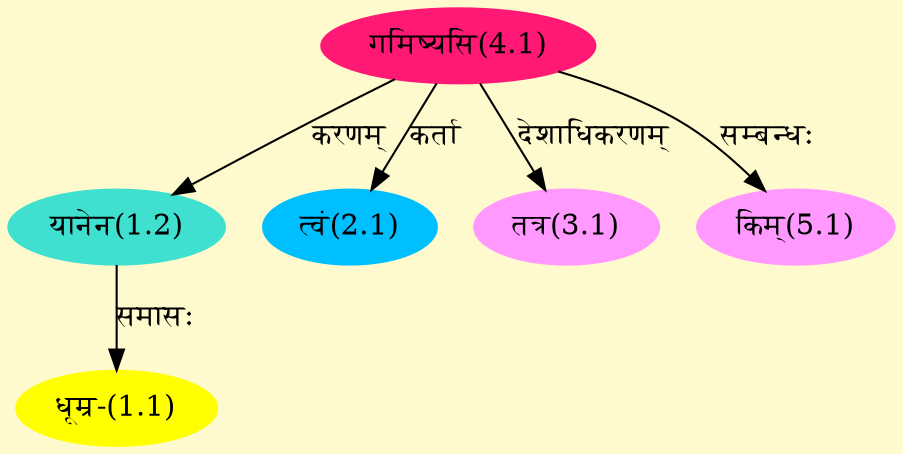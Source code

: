 digraph G{
rankdir=BT;
 compound=true;
 bgcolor="lemonchiffon1";
Node1_1 [style=filled, color="#FFFF00" label = "धूम्र-(1.1)"]
Node1_2 [style=filled, color="#40E0D0" label = "यानेन(1.2)"]
Node4_1 [style=filled, color="#FF1975" label = "गमिष्यसि(4.1)"]
Node2_1 [style=filled, color="#00BFFF" label = "त्वं(2.1)"]
Node3_1 [style=filled, color="#FF99FF" label = "तत्र(3.1)"]
Node5_1 [style=filled, color="#FF99FF" label = "किम्(5.1)"]
/* Start of Relations section */

Node1_1 -> Node1_2 [  label="समासः"  dir="back" ]
Node1_2 -> Node4_1 [  label="करणम्"  dir="back" ]
Node2_1 -> Node4_1 [  label="कर्ता"  dir="back" ]
Node3_1 -> Node4_1 [  label="देशाधिकरणम्"  dir="back" ]
Node5_1 -> Node4_1 [  label="सम्बन्धः"  dir="back" ]
}

